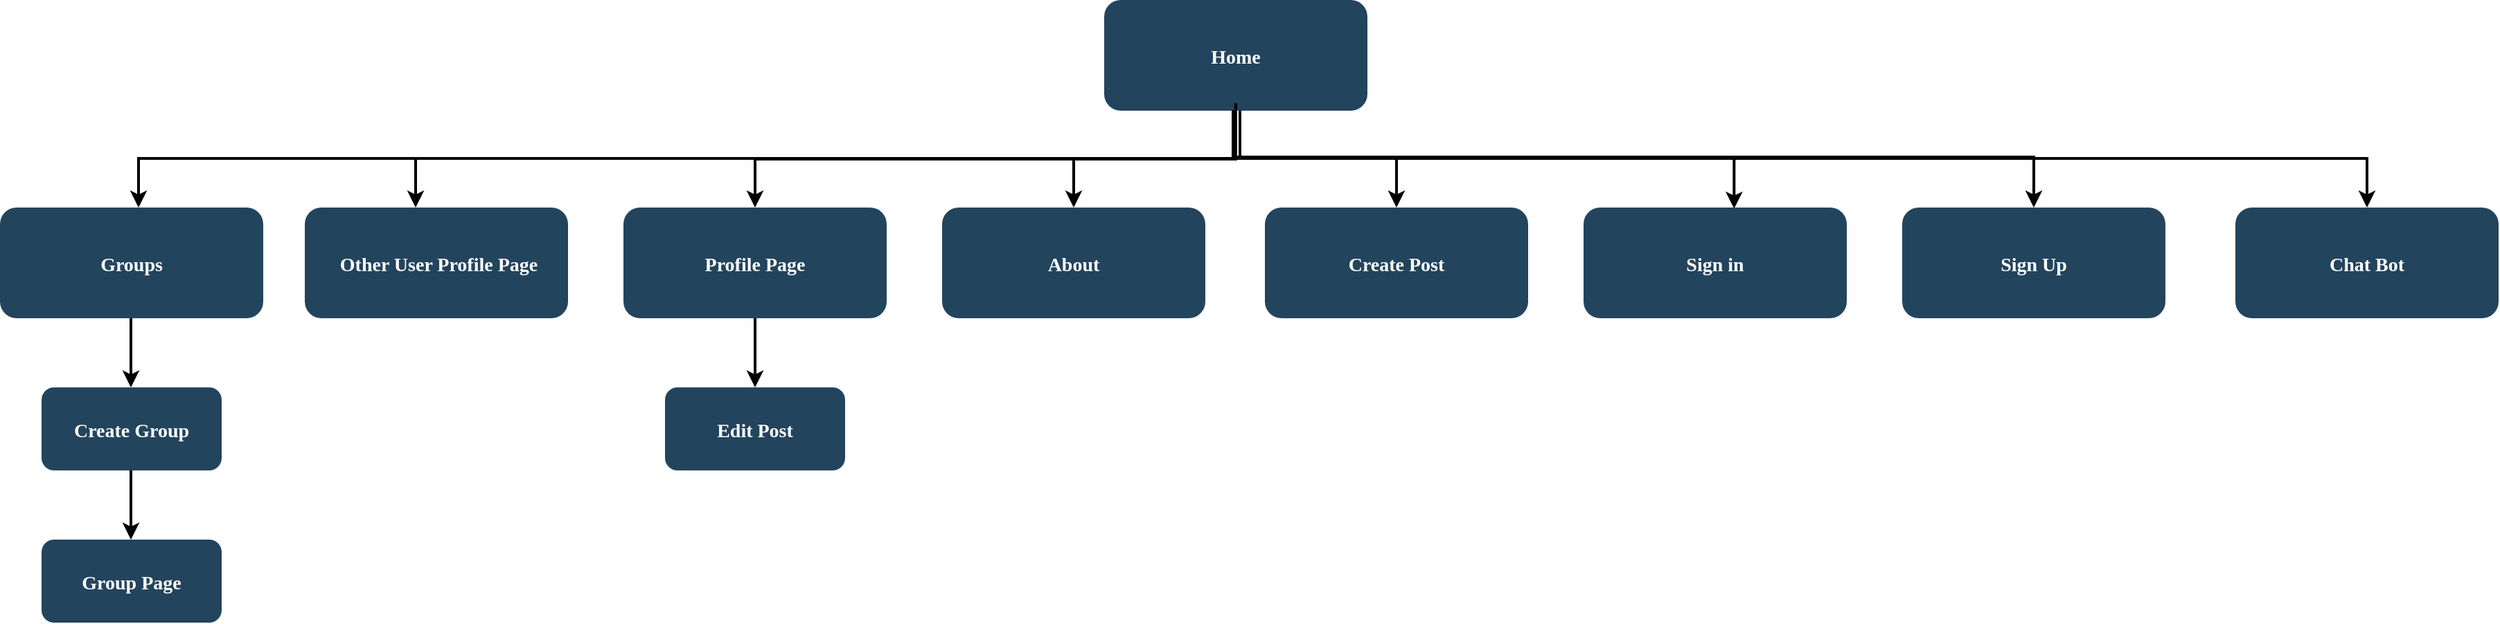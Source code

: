<mxfile version="21.6.2" type="github">
  <diagram name="Page-1" id="2c0d36ab-eaac-3732-788b-9136903baeff">
    <mxGraphModel dx="4707.5" dy="1166" grid="1" gridSize="10" guides="1" tooltips="1" connect="1" arrows="1" fold="1" page="1" pageScale="1.5" pageWidth="1169" pageHeight="827" background="none" math="0" shadow="0">
      <root>
        <mxCell id="0" />
        <mxCell id="1" parent="0" />
        <mxCell id="2" value="Home" style="rounded=1;fillColor=#23445D;gradientColor=none;strokeColor=none;fontColor=#FFFFFF;fontStyle=1;fontFamily=Tahoma;fontSize=14" parent="1" vertex="1">
          <mxGeometry x="557" y="160" width="190" height="80" as="geometry" />
        </mxCell>
        <mxCell id="4" value="Chat Bot" style="rounded=1;fillColor=#23445D;gradientColor=none;strokeColor=none;fontColor=#FFFFFF;fontStyle=1;fontFamily=Tahoma;fontSize=14" parent="1" vertex="1">
          <mxGeometry x="1373.5" y="310" width="190" height="80" as="geometry" />
        </mxCell>
        <mxCell id="9" value="" style="edgeStyle=elbowEdgeStyle;elbow=vertical;strokeWidth=2;rounded=0" parent="1" source="2" target="4" edge="1">
          <mxGeometry x="337" y="215.5" width="100" height="100" as="geometry">
            <mxPoint x="137" y="290" as="sourcePoint" />
            <mxPoint x="237" y="190" as="targetPoint" />
            <Array as="points">
              <mxPoint x="940" y="274.5" />
              <mxPoint x="1250" y="274.5" />
            </Array>
          </mxGeometry>
        </mxCell>
        <mxCell id="10" value="Create Post" style="rounded=1;fillColor=#23445D;gradientColor=none;strokeColor=none;fontColor=#FFFFFF;fontStyle=1;fontFamily=Tahoma;fontSize=14" parent="1" vertex="1">
          <mxGeometry x="673" y="310" width="190" height="80" as="geometry" />
        </mxCell>
        <mxCell id="12" value="About" style="rounded=1;fillColor=#23445D;gradientColor=none;strokeColor=none;fontColor=#FFFFFF;fontStyle=1;fontFamily=Tahoma;fontSize=14" parent="1" vertex="1">
          <mxGeometry x="440.0" y="310" width="190" height="80" as="geometry" />
        </mxCell>
        <mxCell id="13" value="Profile Page" style="rounded=1;fillColor=#23445D;gradientColor=none;strokeColor=none;fontColor=#FFFFFF;fontStyle=1;fontFamily=Tahoma;fontSize=14" parent="1" vertex="1">
          <mxGeometry x="210" y="310" width="190" height="80" as="geometry" />
        </mxCell>
        <mxCell id="14" value="Edit Post" style="rounded=1;fillColor=#23445D;gradientColor=none;strokeColor=none;fontColor=#FFFFFF;fontStyle=1;fontFamily=Tahoma;fontSize=14" parent="1" vertex="1">
          <mxGeometry x="240" y="440" width="130" height="60" as="geometry" />
        </mxCell>
        <mxCell id="59" value="" style="edgeStyle=elbowEdgeStyle;elbow=vertical;strokeWidth=2;rounded=0" parent="1" source="2" target="12" edge="1">
          <mxGeometry x="347" y="225.5" width="100" height="100" as="geometry">
            <mxPoint x="662.0" y="250" as="sourcePoint" />
            <mxPoint x="1267.0" y="320" as="targetPoint" />
          </mxGeometry>
        </mxCell>
        <mxCell id="61" value="" style="edgeStyle=elbowEdgeStyle;elbow=vertical;strokeWidth=2;rounded=0" parent="1" source="2" target="13" edge="1">
          <mxGeometry x="-23" y="135.5" width="100" height="100" as="geometry">
            <mxPoint x="-223" y="210" as="sourcePoint" />
            <mxPoint x="-123" y="110" as="targetPoint" />
          </mxGeometry>
        </mxCell>
        <mxCell id="62" value="" style="edgeStyle=elbowEdgeStyle;elbow=vertical;strokeWidth=2;rounded=0" parent="1" source="13" target="14" edge="1">
          <mxGeometry x="-23" y="135.5" width="100" height="100" as="geometry">
            <mxPoint x="-223" y="210" as="sourcePoint" />
            <mxPoint x="-123" y="110" as="targetPoint" />
          </mxGeometry>
        </mxCell>
        <mxCell id="cqh0oHXHMcF9_KyOA263-123" value="" style="edgeStyle=elbowEdgeStyle;elbow=vertical;strokeWidth=2;rounded=0;entryX=0.5;entryY=0;entryDx=0;entryDy=0;" edge="1" parent="1" target="10">
          <mxGeometry x="337" y="215.5" width="100" height="100" as="geometry">
            <mxPoint x="652" y="234.5" as="sourcePoint" />
            <mxPoint x="917" y="310" as="targetPoint" />
            <Array as="points">
              <mxPoint x="600" y="274" />
              <mxPoint x="910" y="274" />
            </Array>
          </mxGeometry>
        </mxCell>
        <mxCell id="cqh0oHXHMcF9_KyOA263-124" value="" style="edgeStyle=elbowEdgeStyle;elbow=vertical;strokeWidth=2;rounded=0;entryX=0.572;entryY=0.01;entryDx=0;entryDy=0;entryPerimeter=0;" edge="1" parent="1" target="cqh0oHXHMcF9_KyOA263-129">
          <mxGeometry x="337" y="215.5" width="100" height="100" as="geometry">
            <mxPoint x="650" y="240" as="sourcePoint" />
            <mxPoint x="1600" y="304.5" as="targetPoint" />
            <Array as="points">
              <mxPoint x="938" y="274" />
              <mxPoint x="1248" y="274" />
            </Array>
          </mxGeometry>
        </mxCell>
        <mxCell id="cqh0oHXHMcF9_KyOA263-127" value="" style="edgeStyle=elbowEdgeStyle;elbow=vertical;strokeWidth=2;rounded=0;entryX=0.5;entryY=0;entryDx=0;entryDy=0;" edge="1" parent="1">
          <mxGeometry x="-23" y="135.5" width="100" height="100" as="geometry">
            <mxPoint x="655" y="240" as="sourcePoint" />
            <mxPoint x="-140" y="310" as="targetPoint" />
            <Array as="points">
              <mxPoint x="-255" y="274.5" />
            </Array>
          </mxGeometry>
        </mxCell>
        <mxCell id="cqh0oHXHMcF9_KyOA263-128" value=" Other User Profile Page" style="rounded=1;fillColor=#23445D;gradientColor=none;strokeColor=none;fontColor=#FFFFFF;fontStyle=1;fontFamily=Tahoma;fontSize=14" vertex="1" parent="1">
          <mxGeometry x="-20" y="310" width="190" height="80" as="geometry" />
        </mxCell>
        <mxCell id="cqh0oHXHMcF9_KyOA263-129" value="Sign in" style="rounded=1;fillColor=#23445D;gradientColor=none;strokeColor=none;fontColor=#FFFFFF;fontStyle=1;fontFamily=Tahoma;fontSize=14" vertex="1" parent="1">
          <mxGeometry x="903" y="310" width="190" height="80" as="geometry" />
        </mxCell>
        <mxCell id="cqh0oHXHMcF9_KyOA263-132" value="Sign Up" style="rounded=1;fillColor=#23445D;gradientColor=none;strokeColor=none;fontColor=#FFFFFF;fontStyle=1;fontFamily=Tahoma;fontSize=14" vertex="1" parent="1">
          <mxGeometry x="1133" y="310" width="190" height="80" as="geometry" />
        </mxCell>
        <mxCell id="cqh0oHXHMcF9_KyOA263-133" value="" style="edgeStyle=elbowEdgeStyle;elbow=vertical;strokeWidth=2;rounded=0;" edge="1" parent="1" target="cqh0oHXHMcF9_KyOA263-132">
          <mxGeometry x="337" y="215.5" width="100" height="100" as="geometry">
            <mxPoint x="650" y="239.5" as="sourcePoint" />
            <mxPoint x="1049" y="310" as="targetPoint" />
            <Array as="points">
              <mxPoint x="938" y="273.5" />
              <mxPoint x="1248" y="273.5" />
            </Array>
          </mxGeometry>
        </mxCell>
        <mxCell id="cqh0oHXHMcF9_KyOA263-134" value="" style="edgeStyle=elbowEdgeStyle;elbow=vertical;strokeWidth=2;rounded=0;" edge="1" parent="1">
          <mxGeometry x="-23" y="135.5" width="100" height="100" as="geometry">
            <mxPoint x="650" y="240" as="sourcePoint" />
            <mxPoint x="60" y="310" as="targetPoint" />
            <Array as="points">
              <mxPoint x="-260" y="274.5" />
            </Array>
          </mxGeometry>
        </mxCell>
        <mxCell id="cqh0oHXHMcF9_KyOA263-135" value="Groups" style="rounded=1;fillColor=#23445D;gradientColor=none;strokeColor=none;fontColor=#FFFFFF;fontStyle=1;fontFamily=Tahoma;fontSize=14" vertex="1" parent="1">
          <mxGeometry x="-240" y="310" width="190" height="80" as="geometry" />
        </mxCell>
        <mxCell id="cqh0oHXHMcF9_KyOA263-139" value="Create Group" style="rounded=1;fillColor=#23445D;gradientColor=none;strokeColor=none;fontColor=#FFFFFF;fontStyle=1;fontFamily=Tahoma;fontSize=14" vertex="1" parent="1">
          <mxGeometry x="-210" y="440" width="130" height="60" as="geometry" />
        </mxCell>
        <mxCell id="cqh0oHXHMcF9_KyOA263-143" value="" style="edgeStyle=elbowEdgeStyle;elbow=vertical;rounded=0;strokeWidth=2" edge="1" parent="1">
          <mxGeometry x="-23" y="135.5" width="100" height="100" as="geometry">
            <mxPoint x="-145.5" y="390" as="sourcePoint" />
            <mxPoint x="-145.5" y="440" as="targetPoint" />
          </mxGeometry>
        </mxCell>
        <mxCell id="cqh0oHXHMcF9_KyOA263-145" value="Group Page" style="rounded=1;fillColor=#23445D;gradientColor=none;strokeColor=none;fontColor=#FFFFFF;fontStyle=1;fontFamily=Tahoma;fontSize=14" vertex="1" parent="1">
          <mxGeometry x="-210" y="550" width="130" height="60" as="geometry" />
        </mxCell>
        <mxCell id="cqh0oHXHMcF9_KyOA263-148" value="" style="edgeStyle=elbowEdgeStyle;elbow=vertical;rounded=0;strokeWidth=2" edge="1" parent="1">
          <mxGeometry x="-23" y="135.5" width="100" height="100" as="geometry">
            <mxPoint x="-145.5" y="500" as="sourcePoint" />
            <mxPoint x="-145.5" y="550" as="targetPoint" />
          </mxGeometry>
        </mxCell>
      </root>
    </mxGraphModel>
  </diagram>
</mxfile>
